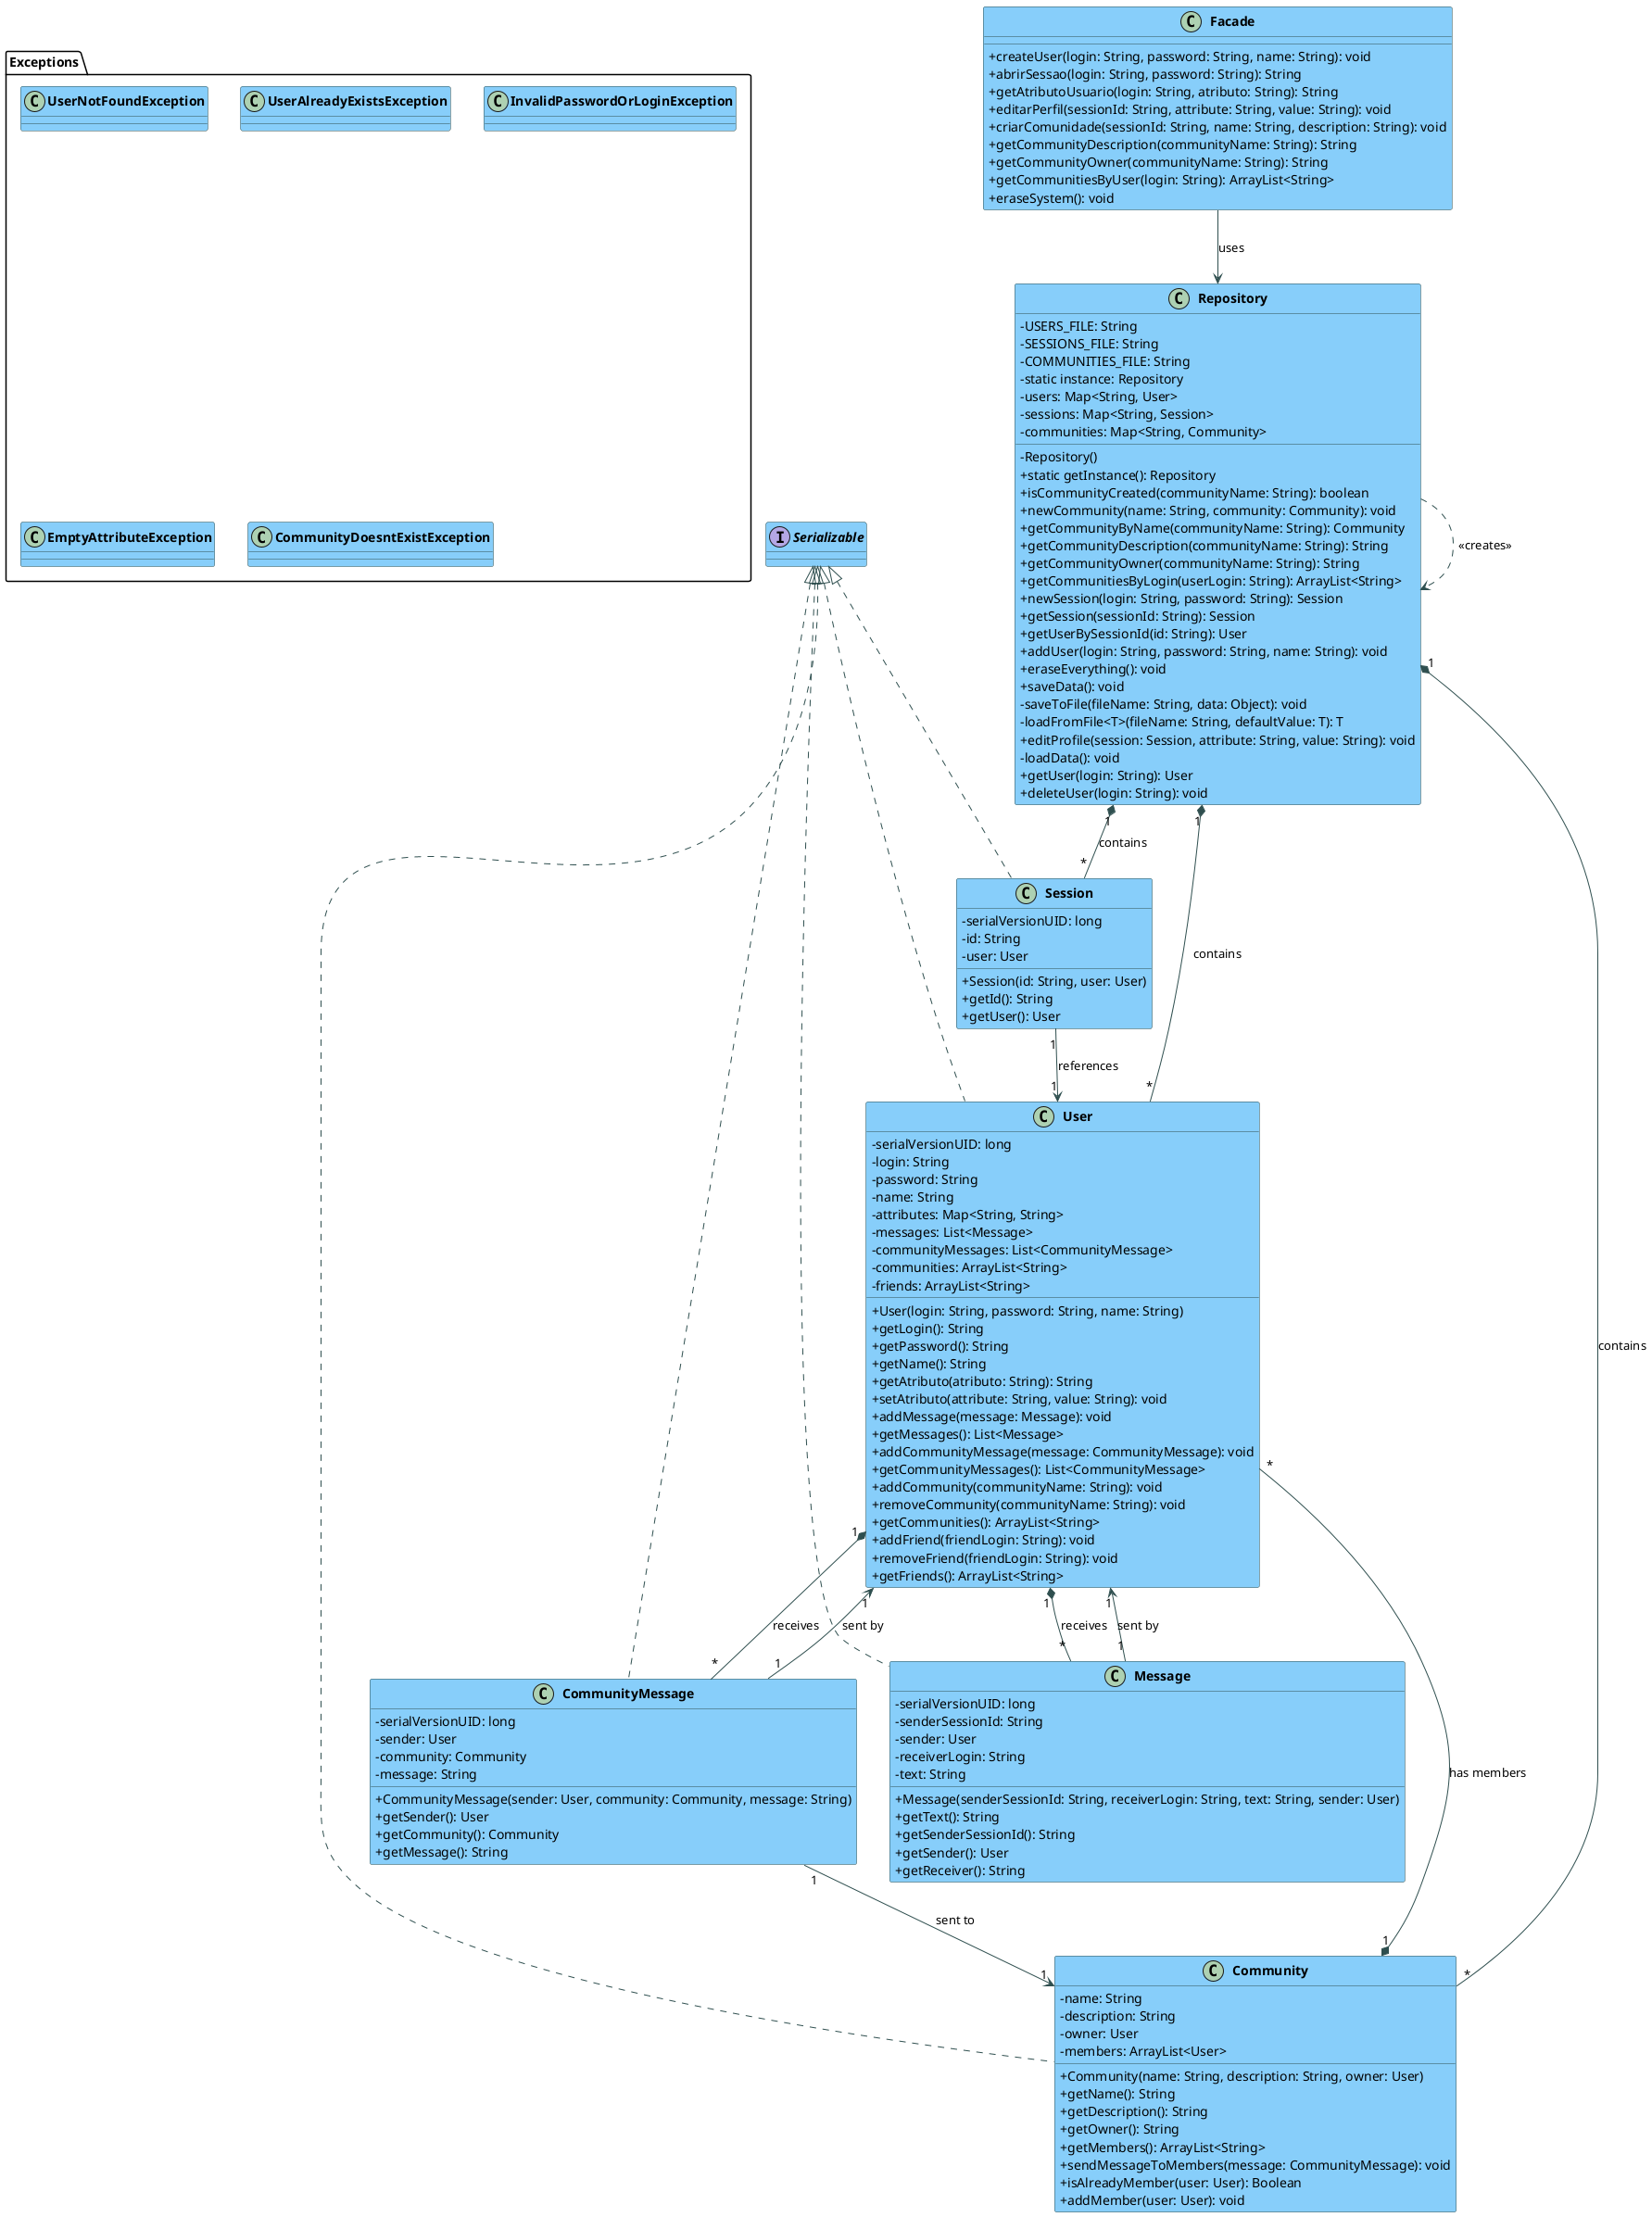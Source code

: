 @startuml

skinparam classAttributeIconSize 0
skinparam classFontStyle bold
skinparam classFontSize 14
skinparam classBackgroundColor LightSkyBlue
skinparam classArrowColor DarkSlateGray
skinparam classBorderColor DarkSlateGray

class Facade {
  + createUser(login: String, password: String, name: String): void
  + abrirSessao(login: String, password: String): String
  + getAtributoUsuario(login: String, atributo: String): String
  + editarPerfil(sessionId: String, attribute: String, value: String): void
  + criarComunidade(sessionId: String, name: String, description: String): void
  + getCommunityDescription(communityName: String): String
  + getCommunityOwner(communityName: String): String
  + getCommunitiesByUser(login: String): ArrayList<String>
  + eraseSystem(): void
}

class Repository {
  - USERS_FILE: String
  - SESSIONS_FILE: String
  - COMMUNITIES_FILE: String
  - static instance: Repository
  - users: Map<String, User>
  - sessions: Map<String, Session>
  - communities: Map<String, Community>

  - Repository()
  + static getInstance(): Repository
  + isCommunityCreated(communityName: String): boolean
  + newCommunity(name: String, community: Community): void
  + getCommunityByName(communityName: String): Community
  + getCommunityDescription(communityName: String): String
  + getCommunityOwner(communityName: String): String
  + getCommunitiesByLogin(userLogin: String): ArrayList<String>
  + newSession(login: String, password: String): Session
  + getSession(sessionId: String): Session
  + getUserBySessionId(id: String): User
  + addUser(login: String, password: String, name: String): void
  + eraseEverything(): void
  + saveData(): void
  - saveToFile(fileName: String, data: Object): void
  - loadFromFile<T>(fileName: String, defaultValue: T): T
  + editProfile(session: Session, attribute: String, value: String): void
  - loadData(): void
  + getUser(login: String): User
  + deleteUser(login: String): void
}

class Session implements Serializable {
  - serialVersionUID: long
  - id: String
  - user: User

  + Session(id: String, user: User)
  + getId(): String
  + getUser(): User
}

class User implements Serializable {
  - serialVersionUID: long
  - login: String
  - password: String
  - name: String
  - attributes: Map<String, String>
  - messages: List<Message>
  - communityMessages: List<CommunityMessage>
  - communities: ArrayList<String>
  - friends: ArrayList<String>

  + User(login: String, password: String, name: String)
  + getLogin(): String
  + getPassword(): String
  + getName(): String
  + getAtributo(atributo: String): String
  + setAtributo(attribute: String, value: String): void
  + addMessage(message: Message): void
  + getMessages(): List<Message>
  + addCommunityMessage(message: CommunityMessage): void
  + getCommunityMessages(): List<CommunityMessage>
  + addCommunity(communityName: String): void
  + removeCommunity(communityName: String): void
  + getCommunities(): ArrayList<String>
  + addFriend(friendLogin: String): void
  + removeFriend(friendLogin: String): void
  + getFriends(): ArrayList<String>
}

class Community implements Serializable {
  - name: String
  - description: String
  - owner: User
  - members: ArrayList<User>

  + Community(name: String, description: String, owner: User)
  + getName(): String
  + getDescription(): String
  + getOwner(): String
  + getMembers(): ArrayList<String>
  + sendMessageToMembers(message: CommunityMessage): void
  + isAlreadyMember(user: User): Boolean
  + addMember(user: User): void
}

class Message implements Serializable {
  - serialVersionUID: long
  - senderSessionId: String
  - sender: User
  - receiverLogin: String
  - text: String

  + Message(senderSessionId: String, receiverLogin: String, text: String, sender: User)
  + getText(): String
  + getSenderSessionId(): String
  + getSender(): User
  + getReceiver(): String
}

class CommunityMessage implements Serializable {
  - serialVersionUID: long
  - sender: User
  - community: Community
  - message: String

  + CommunityMessage(sender: User, community: Community, message: String)
  + getSender(): User
  + getCommunity(): Community
  + getMessage(): String
}

package "Exceptions" {
  class UserNotFoundException
  class UserAlreadyExistsException
  class InvalidPasswordOrLoginException
  class EmptyAttributeException
  class CommunityDoesntExistException
}

' Relationships
Repository "1" *-- "*" User : contains
Repository "1" *-- "*" Session : contains
Repository "1" *-- "*" Community : contains
Session "1" --> "1" User : references
User "1" *-- "*" Message : receives
User "1" *-- "*" CommunityMessage : receives
Community "1" *-- "*" User : has members
CommunityMessage "1" --> "1" User : sent by
CommunityMessage "1" --> "1" Community : sent to
Message "1" --> "1" User : sent by

' Repository is a Singleton
Repository ..> Repository : <<creates>>

' Facade uses Repository
Facade --> Repository : uses

@enduml